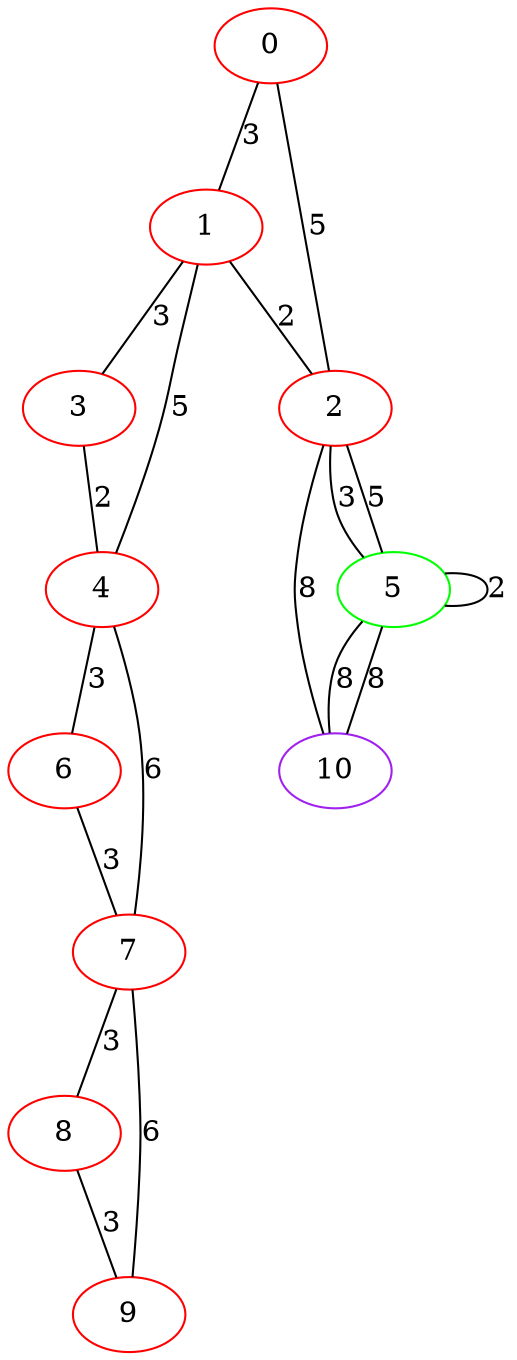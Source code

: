 graph "" {
0 [color=red, weight=1];
1 [color=red, weight=1];
2 [color=red, weight=1];
3 [color=red, weight=1];
4 [color=red, weight=1];
5 [color=green, weight=2];
6 [color=red, weight=1];
7 [color=red, weight=1];
8 [color=red, weight=1];
9 [color=red, weight=1];
10 [color=purple, weight=4];
0 -- 1  [key=0, label=3];
0 -- 2  [key=0, label=5];
1 -- 2  [key=0, label=2];
1 -- 3  [key=0, label=3];
1 -- 4  [key=0, label=5];
2 -- 10  [key=0, label=8];
2 -- 5  [key=0, label=3];
2 -- 5  [key=1, label=5];
3 -- 4  [key=0, label=2];
4 -- 6  [key=0, label=3];
4 -- 7  [key=0, label=6];
5 -- 10  [key=0, label=8];
5 -- 10  [key=1, label=8];
5 -- 5  [key=0, label=2];
6 -- 7  [key=0, label=3];
7 -- 8  [key=0, label=3];
7 -- 9  [key=0, label=6];
8 -- 9  [key=0, label=3];
}
